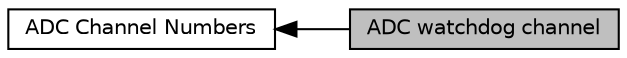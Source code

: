 digraph "ADC watchdog channel"
{
  edge [fontname="Helvetica",fontsize="10",labelfontname="Helvetica",labelfontsize="10"];
  node [fontname="Helvetica",fontsize="10",shape=record];
  rankdir=LR;
  Node1 [label="ADC Channel Numbers",height=0.2,width=0.4,color="black", fillcolor="white", style="filled",URL="$group__adc__channel.html"];
  Node0 [label="ADC watchdog channel",height=0.2,width=0.4,color="black", fillcolor="grey75", style="filled", fontcolor="black"];
  Node1->Node0 [shape=plaintext, dir="back", style="solid"];
}
